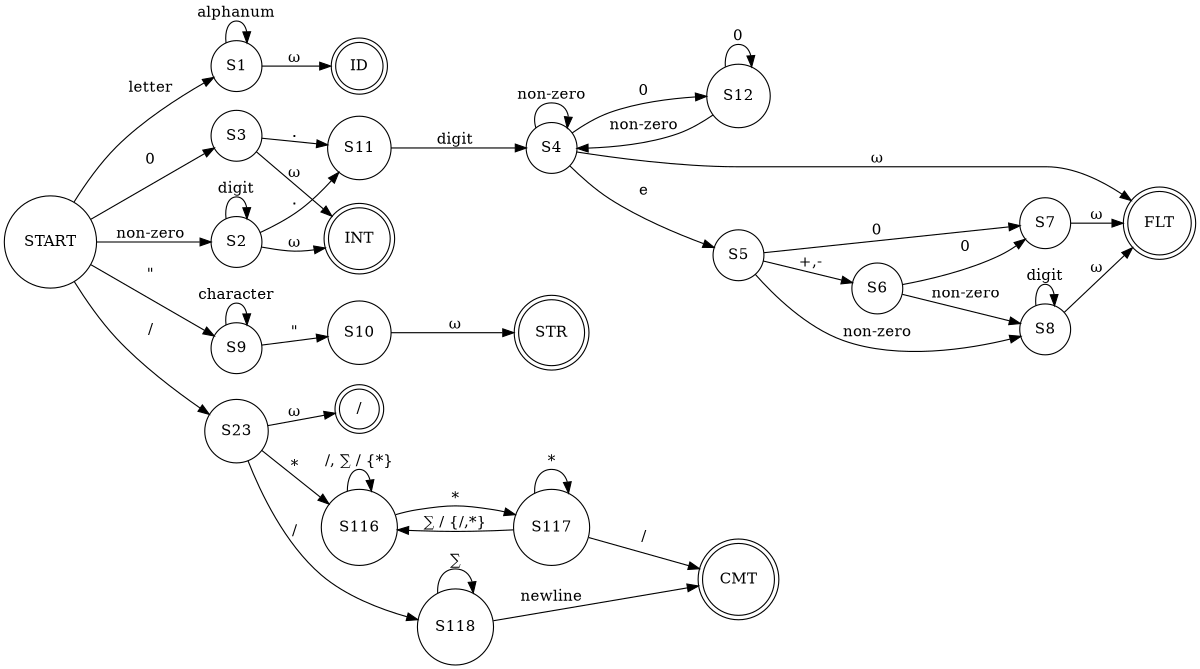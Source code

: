 
digraph finite_state_machine {
	rankdir=LR;
	size="8,5"
	node [shape = doublecircle]; 
	# Regular
	ID INT FLT STR CMT;
	# Operators + punctuation
	"/";

	node [shape = circle];
	#ID
	START -> S1 [ label = "letter" ];
	S1 -> S1 [ label = "alphanum" ];
	S1 -> ID [ label = "ω"];
	
	#INTEGER
	START -> S2 [ label = "non-zero"];
	S2 -> S2 [label = "digit"];
	S2 -> INT [ label = "ω"];
	START -> S3 [label = "0"];
	S3 -> INT [label = "ω"];
	
	#FLOAT
	S2 -> S11 [label = "."];
	S3 -> S11 [label = "."];
	S4 -> FLT [label = "ω"];
	#FLOAT-Exponent
	S4 -> S5 [label = "e"];
	S5 -> S6 [label = "+,-"];
	S5 -> S8 [label = "non-zero"];
	S5 -> S7 [label = "0"];
	S6 -> S7 [label = "0"];
	S7 -> FLT [label = "ω"]
	S6 -> S8 [label = "non-zero"];
	S8 -> S8 [label = "digit"];
	S8 -> FLT [label = "ω"];
	
	#FRACTION
	S11 -> S4 [label = "digit"];
	S4 -> S4 [label = "non-zero"];
	S4 -> S12 [label = "0"];
	S12 -> S12 [label = "0"];
	S12 -> S4 [label = "non-zero"];
	
	#STRING
	START -> S9 [label = "\""];
	S9 -> S9 [label = "character"];
	S9 -> S10 [label = "\""];
	S10 -> STR [label = "ω"];
	
	#BLOCK COMMENTS
	S23 -> S116 [label = "*"];
	S116 -> S116 [label = "/, ∑ / {*}"];
	S116 -> S117 [label = "*"];
	S117 -> S116 [label = "∑ / {/,*}"];
	S117 -> S117 [label = "*"];
	S117 -> CMT [label = "/"];

	#INLINE COMMENTS
	S23 -> S118 [label = "/"];
	S118 -> S118 [label = "∑"];
	S118 -> CMT [label = "newline"];
	

	START -> S23 [label = "/"];
	S23 -> "/" [label = "ω"];
	
	
}

